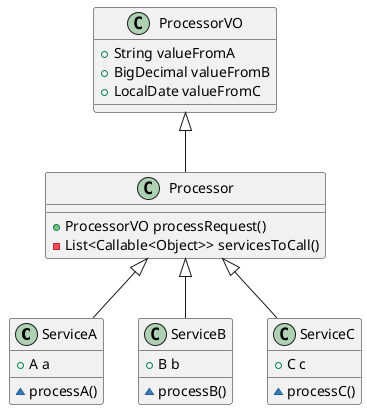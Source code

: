 @startuml

title __EXAMPLE's Class Diagram__\n

@startuml
class ServiceA {
 +A a
 ~processA()
}

class ServiceB {
 +B b
 ~processB()
}

class ServiceC {
 +C c
 ~processC()
}

class Processor {
 + ProcessorVO processRequest()
 - List<Callable<Object>> servicesToCall()
}

class ProcessorVO {
 + String valueFromA
 + BigDecimal valueFromB
 + LocalDate valueFromC
}

ProcessorVO <|-- Processor
Processor <|-- ServiceA
Processor <|-- ServiceB
Processor <|-- ServiceC

@enduml

@enduml
